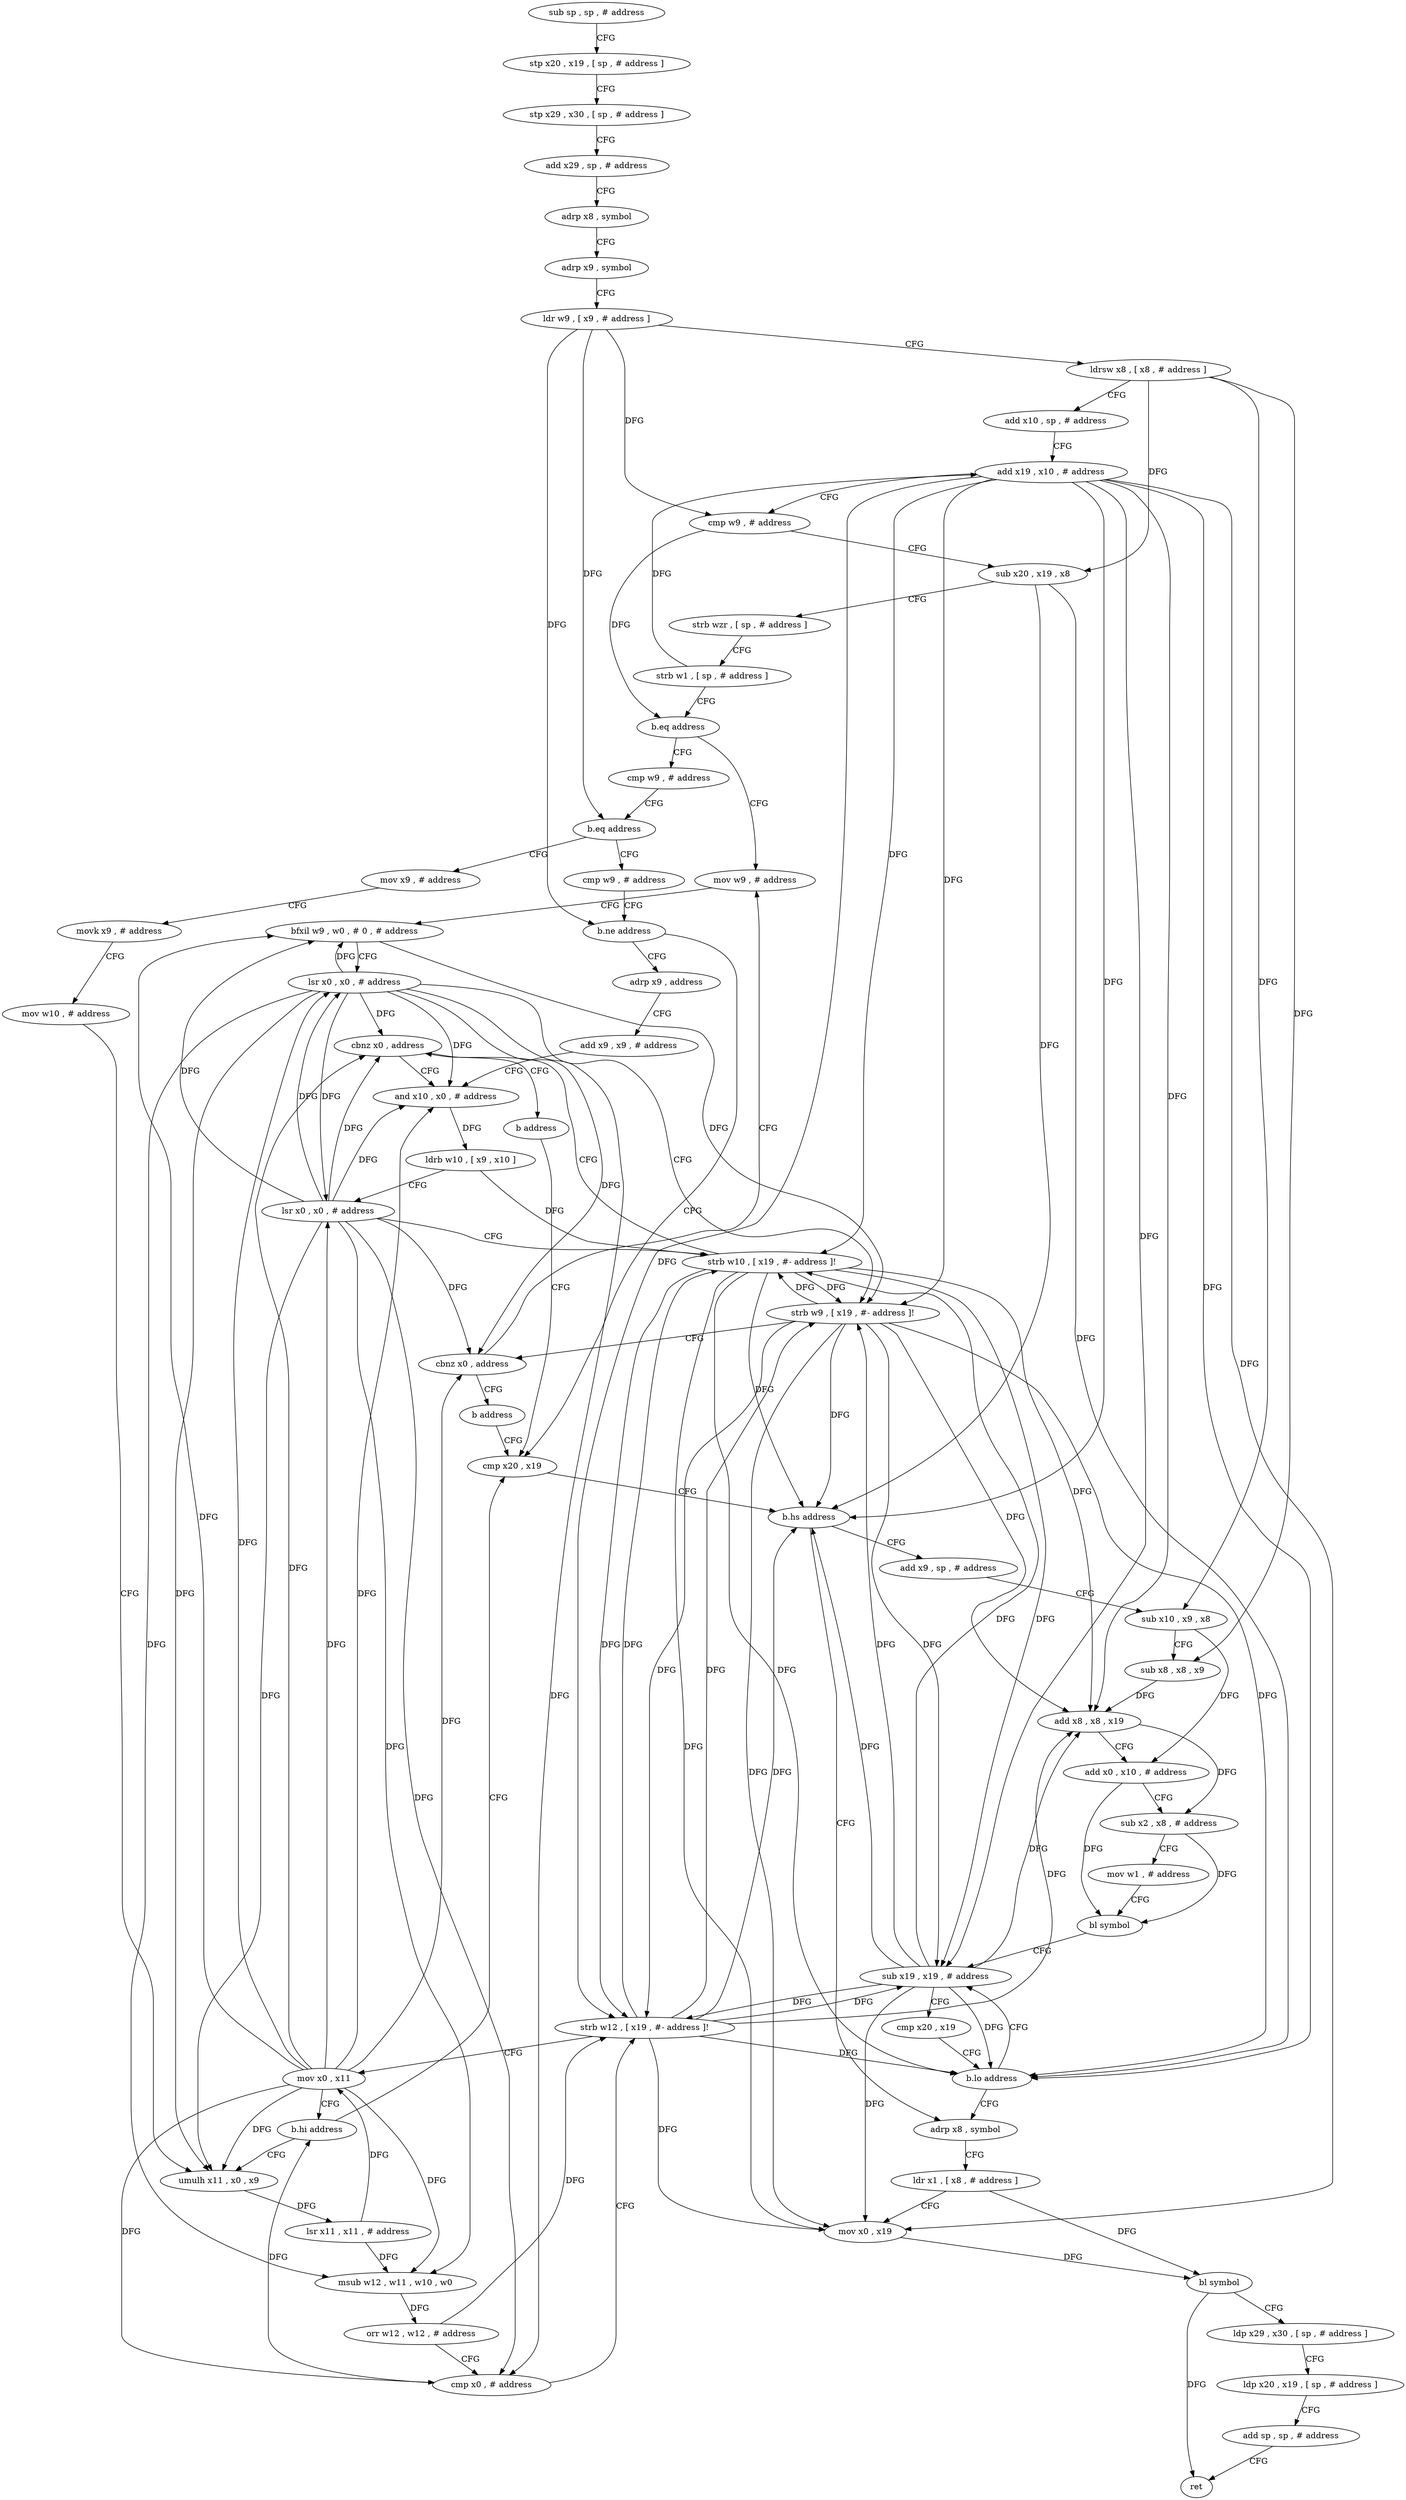 digraph "func" {
"4204356" [label = "sub sp , sp , # address" ]
"4204360" [label = "stp x20 , x19 , [ sp , # address ]" ]
"4204364" [label = "stp x29 , x30 , [ sp , # address ]" ]
"4204368" [label = "add x29 , sp , # address" ]
"4204372" [label = "adrp x8 , symbol" ]
"4204376" [label = "adrp x9 , symbol" ]
"4204380" [label = "ldr w9 , [ x9 , # address ]" ]
"4204384" [label = "ldrsw x8 , [ x8 , # address ]" ]
"4204388" [label = "add x10 , sp , # address" ]
"4204392" [label = "add x19 , x10 , # address" ]
"4204396" [label = "cmp w9 , # address" ]
"4204400" [label = "sub x20 , x19 , x8" ]
"4204404" [label = "strb wzr , [ sp , # address ]" ]
"4204408" [label = "strb w1 , [ sp , # address ]" ]
"4204412" [label = "b.eq address" ]
"4204464" [label = "mov w9 , # address" ]
"4204416" [label = "cmp w9 , # address" ]
"4204468" [label = "bfxil w9 , w0 , # 0 , # address" ]
"4204472" [label = "lsr x0 , x0 , # address" ]
"4204476" [label = "strb w9 , [ x19 , #- address ]!" ]
"4204480" [label = "cbnz x0 , address" ]
"4204484" [label = "b address" ]
"4204420" [label = "b.eq address" ]
"4204488" [label = "mov x9 , # address" ]
"4204424" [label = "cmp w9 , # address" ]
"4204532" [label = "cmp x20 , x19" ]
"4204492" [label = "movk x9 , # address" ]
"4204496" [label = "mov w10 , # address" ]
"4204500" [label = "umulh x11 , x0 , x9" ]
"4204428" [label = "b.ne address" ]
"4204432" [label = "adrp x9 , address" ]
"4204536" [label = "b.hs address" ]
"4204584" [label = "adrp x8 , symbol" ]
"4204540" [label = "add x9 , sp , # address" ]
"4204504" [label = "lsr x11 , x11 , # address" ]
"4204508" [label = "msub w12 , w11 , w10 , w0" ]
"4204512" [label = "orr w12 , w12 , # address" ]
"4204516" [label = "cmp x0 , # address" ]
"4204520" [label = "strb w12 , [ x19 , #- address ]!" ]
"4204524" [label = "mov x0 , x11" ]
"4204528" [label = "b.hi address" ]
"4204436" [label = "add x9 , x9 , # address" ]
"4204440" [label = "and x10 , x0 , # address" ]
"4204588" [label = "ldr x1 , [ x8 , # address ]" ]
"4204592" [label = "mov x0 , x19" ]
"4204596" [label = "bl symbol" ]
"4204600" [label = "ldp x29 , x30 , [ sp , # address ]" ]
"4204604" [label = "ldp x20 , x19 , [ sp , # address ]" ]
"4204608" [label = "add sp , sp , # address" ]
"4204612" [label = "ret" ]
"4204544" [label = "sub x10 , x9 , x8" ]
"4204548" [label = "sub x8 , x8 , x9" ]
"4204552" [label = "add x8 , x8 , x19" ]
"4204556" [label = "add x0 , x10 , # address" ]
"4204560" [label = "sub x2 , x8 , # address" ]
"4204564" [label = "mov w1 , # address" ]
"4204568" [label = "bl symbol" ]
"4204572" [label = "sub x19 , x19 , # address" ]
"4204444" [label = "ldrb w10 , [ x9 , x10 ]" ]
"4204448" [label = "lsr x0 , x0 , # address" ]
"4204452" [label = "strb w10 , [ x19 , #- address ]!" ]
"4204456" [label = "cbnz x0 , address" ]
"4204460" [label = "b address" ]
"4204576" [label = "cmp x20 , x19" ]
"4204580" [label = "b.lo address" ]
"4204356" -> "4204360" [ label = "CFG" ]
"4204360" -> "4204364" [ label = "CFG" ]
"4204364" -> "4204368" [ label = "CFG" ]
"4204368" -> "4204372" [ label = "CFG" ]
"4204372" -> "4204376" [ label = "CFG" ]
"4204376" -> "4204380" [ label = "CFG" ]
"4204380" -> "4204384" [ label = "CFG" ]
"4204380" -> "4204396" [ label = "DFG" ]
"4204380" -> "4204420" [ label = "DFG" ]
"4204380" -> "4204428" [ label = "DFG" ]
"4204384" -> "4204388" [ label = "CFG" ]
"4204384" -> "4204400" [ label = "DFG" ]
"4204384" -> "4204544" [ label = "DFG" ]
"4204384" -> "4204548" [ label = "DFG" ]
"4204388" -> "4204392" [ label = "CFG" ]
"4204392" -> "4204396" [ label = "CFG" ]
"4204392" -> "4204476" [ label = "DFG" ]
"4204392" -> "4204536" [ label = "DFG" ]
"4204392" -> "4204520" [ label = "DFG" ]
"4204392" -> "4204592" [ label = "DFG" ]
"4204392" -> "4204552" [ label = "DFG" ]
"4204392" -> "4204452" [ label = "DFG" ]
"4204392" -> "4204572" [ label = "DFG" ]
"4204392" -> "4204580" [ label = "DFG" ]
"4204396" -> "4204400" [ label = "CFG" ]
"4204396" -> "4204412" [ label = "DFG" ]
"4204400" -> "4204404" [ label = "CFG" ]
"4204400" -> "4204536" [ label = "DFG" ]
"4204400" -> "4204580" [ label = "DFG" ]
"4204404" -> "4204408" [ label = "CFG" ]
"4204408" -> "4204412" [ label = "CFG" ]
"4204408" -> "4204392" [ label = "DFG" ]
"4204412" -> "4204464" [ label = "CFG" ]
"4204412" -> "4204416" [ label = "CFG" ]
"4204464" -> "4204468" [ label = "CFG" ]
"4204416" -> "4204420" [ label = "CFG" ]
"4204468" -> "4204472" [ label = "CFG" ]
"4204468" -> "4204476" [ label = "DFG" ]
"4204472" -> "4204476" [ label = "CFG" ]
"4204472" -> "4204468" [ label = "DFG" ]
"4204472" -> "4204480" [ label = "DFG" ]
"4204472" -> "4204500" [ label = "DFG" ]
"4204472" -> "4204508" [ label = "DFG" ]
"4204472" -> "4204516" [ label = "DFG" ]
"4204472" -> "4204440" [ label = "DFG" ]
"4204472" -> "4204448" [ label = "DFG" ]
"4204472" -> "4204456" [ label = "DFG" ]
"4204476" -> "4204480" [ label = "CFG" ]
"4204476" -> "4204536" [ label = "DFG" ]
"4204476" -> "4204520" [ label = "DFG" ]
"4204476" -> "4204592" [ label = "DFG" ]
"4204476" -> "4204552" [ label = "DFG" ]
"4204476" -> "4204452" [ label = "DFG" ]
"4204476" -> "4204572" [ label = "DFG" ]
"4204476" -> "4204580" [ label = "DFG" ]
"4204480" -> "4204464" [ label = "CFG" ]
"4204480" -> "4204484" [ label = "CFG" ]
"4204484" -> "4204532" [ label = "CFG" ]
"4204420" -> "4204488" [ label = "CFG" ]
"4204420" -> "4204424" [ label = "CFG" ]
"4204488" -> "4204492" [ label = "CFG" ]
"4204424" -> "4204428" [ label = "CFG" ]
"4204532" -> "4204536" [ label = "CFG" ]
"4204492" -> "4204496" [ label = "CFG" ]
"4204496" -> "4204500" [ label = "CFG" ]
"4204500" -> "4204504" [ label = "DFG" ]
"4204428" -> "4204532" [ label = "CFG" ]
"4204428" -> "4204432" [ label = "CFG" ]
"4204432" -> "4204436" [ label = "CFG" ]
"4204536" -> "4204584" [ label = "CFG" ]
"4204536" -> "4204540" [ label = "CFG" ]
"4204584" -> "4204588" [ label = "CFG" ]
"4204540" -> "4204544" [ label = "CFG" ]
"4204504" -> "4204508" [ label = "DFG" ]
"4204504" -> "4204524" [ label = "DFG" ]
"4204508" -> "4204512" [ label = "DFG" ]
"4204512" -> "4204516" [ label = "CFG" ]
"4204512" -> "4204520" [ label = "DFG" ]
"4204516" -> "4204520" [ label = "CFG" ]
"4204516" -> "4204528" [ label = "DFG" ]
"4204520" -> "4204524" [ label = "CFG" ]
"4204520" -> "4204476" [ label = "DFG" ]
"4204520" -> "4204536" [ label = "DFG" ]
"4204520" -> "4204592" [ label = "DFG" ]
"4204520" -> "4204552" [ label = "DFG" ]
"4204520" -> "4204452" [ label = "DFG" ]
"4204520" -> "4204572" [ label = "DFG" ]
"4204520" -> "4204580" [ label = "DFG" ]
"4204524" -> "4204528" [ label = "CFG" ]
"4204524" -> "4204468" [ label = "DFG" ]
"4204524" -> "4204472" [ label = "DFG" ]
"4204524" -> "4204480" [ label = "DFG" ]
"4204524" -> "4204500" [ label = "DFG" ]
"4204524" -> "4204516" [ label = "DFG" ]
"4204524" -> "4204508" [ label = "DFG" ]
"4204524" -> "4204440" [ label = "DFG" ]
"4204524" -> "4204448" [ label = "DFG" ]
"4204524" -> "4204456" [ label = "DFG" ]
"4204528" -> "4204500" [ label = "CFG" ]
"4204528" -> "4204532" [ label = "CFG" ]
"4204436" -> "4204440" [ label = "CFG" ]
"4204440" -> "4204444" [ label = "DFG" ]
"4204588" -> "4204592" [ label = "CFG" ]
"4204588" -> "4204596" [ label = "DFG" ]
"4204592" -> "4204596" [ label = "DFG" ]
"4204596" -> "4204600" [ label = "CFG" ]
"4204596" -> "4204612" [ label = "DFG" ]
"4204600" -> "4204604" [ label = "CFG" ]
"4204604" -> "4204608" [ label = "CFG" ]
"4204608" -> "4204612" [ label = "CFG" ]
"4204544" -> "4204548" [ label = "CFG" ]
"4204544" -> "4204556" [ label = "DFG" ]
"4204548" -> "4204552" [ label = "DFG" ]
"4204552" -> "4204556" [ label = "CFG" ]
"4204552" -> "4204560" [ label = "DFG" ]
"4204556" -> "4204560" [ label = "CFG" ]
"4204556" -> "4204568" [ label = "DFG" ]
"4204560" -> "4204564" [ label = "CFG" ]
"4204560" -> "4204568" [ label = "DFG" ]
"4204564" -> "4204568" [ label = "CFG" ]
"4204568" -> "4204572" [ label = "CFG" ]
"4204572" -> "4204576" [ label = "CFG" ]
"4204572" -> "4204476" [ label = "DFG" ]
"4204572" -> "4204536" [ label = "DFG" ]
"4204572" -> "4204520" [ label = "DFG" ]
"4204572" -> "4204592" [ label = "DFG" ]
"4204572" -> "4204552" [ label = "DFG" ]
"4204572" -> "4204452" [ label = "DFG" ]
"4204572" -> "4204580" [ label = "DFG" ]
"4204444" -> "4204448" [ label = "CFG" ]
"4204444" -> "4204452" [ label = "DFG" ]
"4204448" -> "4204452" [ label = "CFG" ]
"4204448" -> "4204468" [ label = "DFG" ]
"4204448" -> "4204472" [ label = "DFG" ]
"4204448" -> "4204480" [ label = "DFG" ]
"4204448" -> "4204500" [ label = "DFG" ]
"4204448" -> "4204516" [ label = "DFG" ]
"4204448" -> "4204440" [ label = "DFG" ]
"4204448" -> "4204508" [ label = "DFG" ]
"4204448" -> "4204456" [ label = "DFG" ]
"4204452" -> "4204456" [ label = "CFG" ]
"4204452" -> "4204476" [ label = "DFG" ]
"4204452" -> "4204536" [ label = "DFG" ]
"4204452" -> "4204520" [ label = "DFG" ]
"4204452" -> "4204592" [ label = "DFG" ]
"4204452" -> "4204552" [ label = "DFG" ]
"4204452" -> "4204572" [ label = "DFG" ]
"4204452" -> "4204580" [ label = "DFG" ]
"4204456" -> "4204440" [ label = "CFG" ]
"4204456" -> "4204460" [ label = "CFG" ]
"4204460" -> "4204532" [ label = "CFG" ]
"4204576" -> "4204580" [ label = "CFG" ]
"4204580" -> "4204572" [ label = "CFG" ]
"4204580" -> "4204584" [ label = "CFG" ]
}
